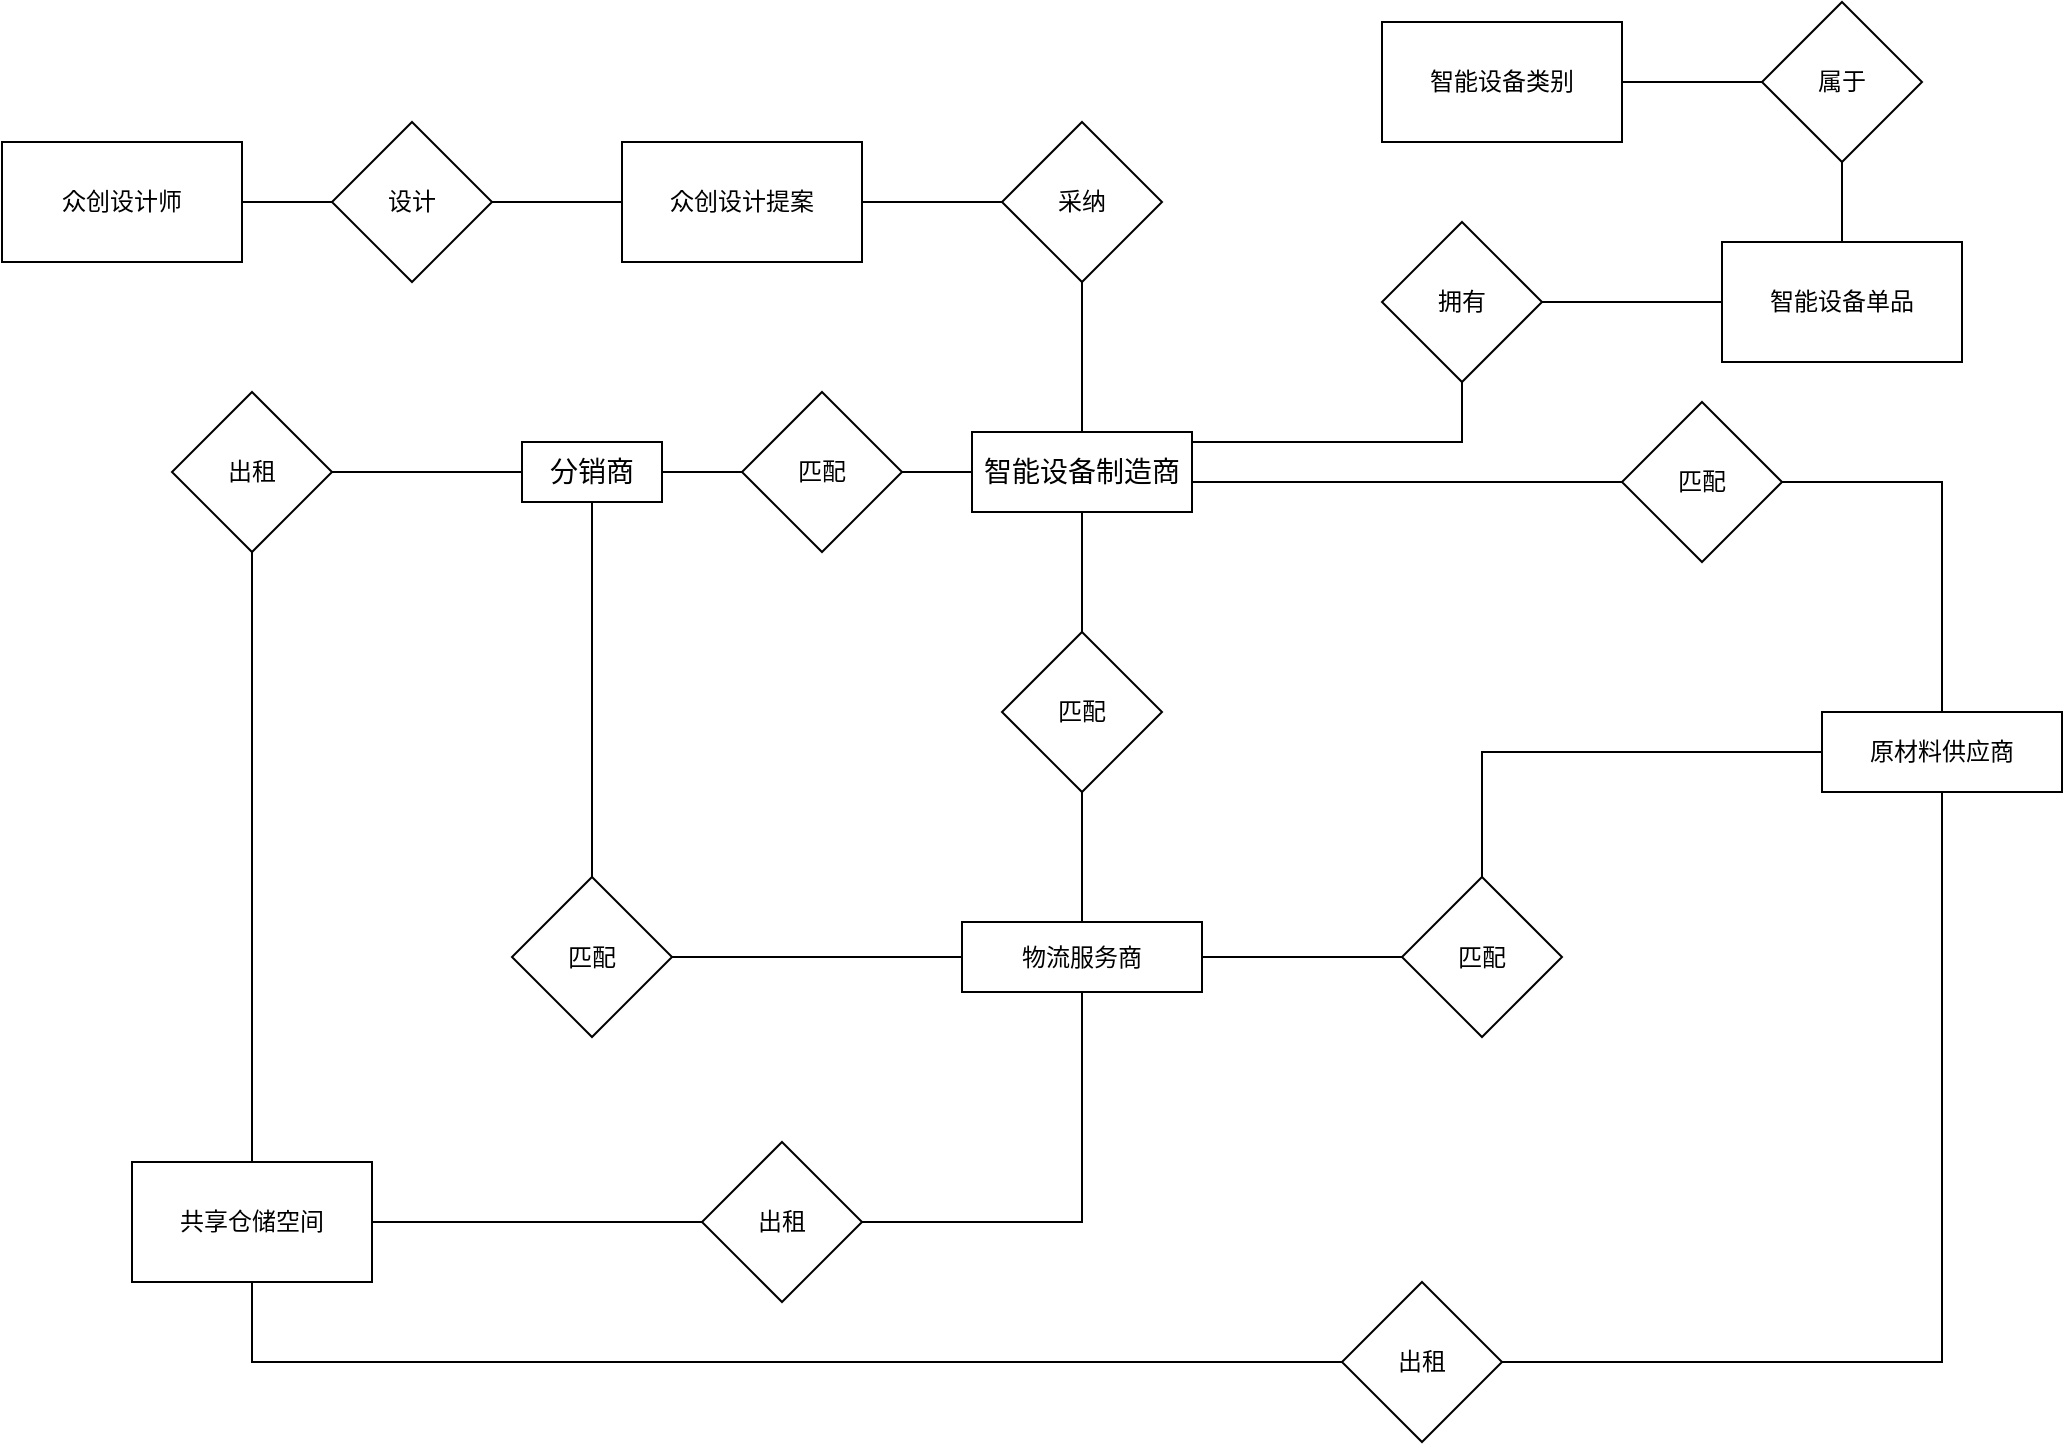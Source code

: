 <mxfile version="27.0.8">
  <diagram name="第 1 页" id="NLyDy_c4ILQTAn3C1P5e">
    <mxGraphModel dx="2574" dy="2189" grid="1" gridSize="10" guides="1" tooltips="1" connect="1" arrows="1" fold="1" page="1" pageScale="1" pageWidth="827" pageHeight="1169" math="0" shadow="0">
      <root>
        <mxCell id="0" />
        <mxCell id="1" parent="0" />
        <mxCell id="mh6quc94ODAn92hJInXg-6" value="" style="edgeStyle=orthogonalEdgeStyle;rounded=0;orthogonalLoop=1;jettySize=auto;html=1;endArrow=none;startFill=0;exitX=1;exitY=0.75;exitDx=0;exitDy=0;" parent="1" source="mh6quc94ODAn92hJInXg-1" target="mh6quc94ODAn92hJInXg-5" edge="1">
          <mxGeometry relative="1" as="geometry">
            <Array as="points">
              <mxPoint x="345" y="100" />
            </Array>
          </mxGeometry>
        </mxCell>
        <mxCell id="mh6quc94ODAn92hJInXg-9" value="" style="edgeStyle=orthogonalEdgeStyle;shape=connector;rounded=0;orthogonalLoop=1;jettySize=auto;html=1;strokeColor=default;align=center;verticalAlign=middle;fontFamily=Helvetica;fontSize=11;fontColor=default;labelBackgroundColor=default;startFill=0;endArrow=none;" parent="1" source="mh6quc94ODAn92hJInXg-1" target="mh6quc94ODAn92hJInXg-8" edge="1">
          <mxGeometry relative="1" as="geometry" />
        </mxCell>
        <mxCell id="mh6quc94ODAn92hJInXg-18" value="" style="edgeStyle=orthogonalEdgeStyle;shape=connector;rounded=0;orthogonalLoop=1;jettySize=auto;html=1;strokeColor=default;align=center;verticalAlign=middle;fontFamily=Helvetica;fontSize=11;fontColor=default;labelBackgroundColor=default;startFill=0;endArrow=none;" parent="1" source="mh6quc94ODAn92hJInXg-1" target="mh6quc94ODAn92hJInXg-17" edge="1">
          <mxGeometry relative="1" as="geometry" />
        </mxCell>
        <mxCell id="mh6quc94ODAn92hJInXg-22" value="" style="edgeStyle=orthogonalEdgeStyle;shape=connector;rounded=0;orthogonalLoop=1;jettySize=auto;html=1;strokeColor=default;align=center;verticalAlign=middle;fontFamily=Helvetica;fontSize=11;fontColor=default;labelBackgroundColor=default;startFill=0;endArrow=none;" parent="1" source="mh6quc94ODAn92hJInXg-1" target="mh6quc94ODAn92hJInXg-21" edge="1">
          <mxGeometry relative="1" as="geometry" />
        </mxCell>
        <mxCell id="mh6quc94ODAn92hJInXg-30" value="" style="edgeStyle=orthogonalEdgeStyle;shape=connector;rounded=0;orthogonalLoop=1;jettySize=auto;html=1;strokeColor=default;align=center;verticalAlign=middle;fontFamily=Helvetica;fontSize=11;fontColor=default;labelBackgroundColor=default;startFill=0;endArrow=none;" parent="1" source="mh6quc94ODAn92hJInXg-1" target="mh6quc94ODAn92hJInXg-29" edge="1">
          <mxGeometry relative="1" as="geometry">
            <Array as="points">
              <mxPoint x="480" y="80" />
            </Array>
          </mxGeometry>
        </mxCell>
        <mxCell id="mh6quc94ODAn92hJInXg-1" value="&lt;font style=&quot;font-size: 14px;&quot;&gt;智能设备制造商&lt;/font&gt;" style="html=1;dashed=0;whiteSpace=wrap;" parent="1" vertex="1">
          <mxGeometry x="235" y="75" width="110" height="40" as="geometry" />
        </mxCell>
        <mxCell id="mh6quc94ODAn92hJInXg-14" value="" style="edgeStyle=orthogonalEdgeStyle;shape=connector;rounded=0;orthogonalLoop=1;jettySize=auto;html=1;strokeColor=default;align=center;verticalAlign=middle;fontFamily=Helvetica;fontSize=11;fontColor=default;labelBackgroundColor=default;startFill=0;endArrow=none;" parent="1" source="mh6quc94ODAn92hJInXg-5" target="mh6quc94ODAn92hJInXg-13" edge="1">
          <mxGeometry relative="1" as="geometry" />
        </mxCell>
        <mxCell id="mh6quc94ODAn92hJInXg-5" value="匹配" style="rhombus;whiteSpace=wrap;html=1;dashed=0;" parent="1" vertex="1">
          <mxGeometry x="560" y="60" width="80" height="80" as="geometry" />
        </mxCell>
        <mxCell id="mh6quc94ODAn92hJInXg-12" value="" style="edgeStyle=orthogonalEdgeStyle;shape=connector;rounded=0;orthogonalLoop=1;jettySize=auto;html=1;strokeColor=default;align=center;verticalAlign=middle;fontFamily=Helvetica;fontSize=11;fontColor=default;labelBackgroundColor=default;startFill=0;endArrow=none;" parent="1" source="mh6quc94ODAn92hJInXg-8" target="mh6quc94ODAn92hJInXg-11" edge="1">
          <mxGeometry relative="1" as="geometry" />
        </mxCell>
        <mxCell id="mh6quc94ODAn92hJInXg-8" value="匹配" style="rhombus;whiteSpace=wrap;html=1;dashed=0;" parent="1" vertex="1">
          <mxGeometry x="120" y="55" width="80" height="80" as="geometry" />
        </mxCell>
        <mxCell id="mh6quc94ODAn92hJInXg-40" value="" style="edgeStyle=orthogonalEdgeStyle;shape=connector;rounded=0;orthogonalLoop=1;jettySize=auto;html=1;strokeColor=default;align=center;verticalAlign=middle;fontFamily=Helvetica;fontSize=11;fontColor=default;labelBackgroundColor=default;startFill=0;endArrow=none;" parent="1" source="mh6quc94ODAn92hJInXg-11" target="mh6quc94ODAn92hJInXg-39" edge="1">
          <mxGeometry relative="1" as="geometry" />
        </mxCell>
        <mxCell id="mh6quc94ODAn92hJInXg-45" value="" style="edgeStyle=orthogonalEdgeStyle;shape=connector;rounded=0;orthogonalLoop=1;jettySize=auto;html=1;strokeColor=default;align=center;verticalAlign=middle;fontFamily=Helvetica;fontSize=11;fontColor=default;labelBackgroundColor=default;startFill=0;endArrow=none;" parent="1" source="mh6quc94ODAn92hJInXg-11" target="mh6quc94ODAn92hJInXg-44" edge="1">
          <mxGeometry relative="1" as="geometry" />
        </mxCell>
        <mxCell id="mh6quc94ODAn92hJInXg-11" value="&lt;font style=&quot;font-size: 14px;&quot;&gt;分销商&lt;/font&gt;" style="whiteSpace=wrap;html=1;dashed=0;" parent="1" vertex="1">
          <mxGeometry x="10" y="80" width="70" height="30" as="geometry" />
        </mxCell>
        <mxCell id="mh6quc94ODAn92hJInXg-13" value="原材料供应商" style="whiteSpace=wrap;html=1;dashed=0;" parent="1" vertex="1">
          <mxGeometry x="660" y="215" width="120" height="40" as="geometry" />
        </mxCell>
        <mxCell id="mh6quc94ODAn92hJInXg-20" value="" style="edgeStyle=orthogonalEdgeStyle;shape=connector;rounded=0;orthogonalLoop=1;jettySize=auto;html=1;strokeColor=default;align=center;verticalAlign=middle;fontFamily=Helvetica;fontSize=11;fontColor=default;labelBackgroundColor=default;startFill=0;endArrow=none;" parent="1" source="mh6quc94ODAn92hJInXg-17" target="mh6quc94ODAn92hJInXg-19" edge="1">
          <mxGeometry relative="1" as="geometry" />
        </mxCell>
        <mxCell id="mh6quc94ODAn92hJInXg-17" value="匹配" style="rhombus;whiteSpace=wrap;html=1;dashed=0;" parent="1" vertex="1">
          <mxGeometry x="250" y="175" width="80" height="80" as="geometry" />
        </mxCell>
        <mxCell id="mh6quc94ODAn92hJInXg-38" value="" style="edgeStyle=orthogonalEdgeStyle;shape=connector;rounded=0;orthogonalLoop=1;jettySize=auto;html=1;strokeColor=default;align=center;verticalAlign=middle;fontFamily=Helvetica;fontSize=11;fontColor=default;labelBackgroundColor=default;startFill=0;endArrow=none;" parent="1" source="mh6quc94ODAn92hJInXg-19" target="mh6quc94ODAn92hJInXg-37" edge="1">
          <mxGeometry relative="1" as="geometry" />
        </mxCell>
        <mxCell id="mh6quc94ODAn92hJInXg-19" value="物流服务商" style="whiteSpace=wrap;html=1;dashed=0;" parent="1" vertex="1">
          <mxGeometry x="230" y="320" width="120" height="35" as="geometry" />
        </mxCell>
        <mxCell id="mh6quc94ODAn92hJInXg-24" value="" style="edgeStyle=orthogonalEdgeStyle;shape=connector;rounded=0;orthogonalLoop=1;jettySize=auto;html=1;strokeColor=default;align=center;verticalAlign=middle;fontFamily=Helvetica;fontSize=11;fontColor=default;labelBackgroundColor=default;startFill=0;endArrow=none;" parent="1" source="mh6quc94ODAn92hJInXg-21" target="mh6quc94ODAn92hJInXg-23" edge="1">
          <mxGeometry relative="1" as="geometry" />
        </mxCell>
        <mxCell id="mh6quc94ODAn92hJInXg-21" value="采纳" style="rhombus;whiteSpace=wrap;html=1;dashed=0;" parent="1" vertex="1">
          <mxGeometry x="250" y="-80" width="80" height="80" as="geometry" />
        </mxCell>
        <mxCell id="mh6quc94ODAn92hJInXg-26" value="" style="edgeStyle=orthogonalEdgeStyle;shape=connector;rounded=0;orthogonalLoop=1;jettySize=auto;html=1;strokeColor=default;align=center;verticalAlign=middle;fontFamily=Helvetica;fontSize=11;fontColor=default;labelBackgroundColor=default;startFill=0;endArrow=none;" parent="1" source="mh6quc94ODAn92hJInXg-23" target="mh6quc94ODAn92hJInXg-25" edge="1">
          <mxGeometry relative="1" as="geometry" />
        </mxCell>
        <mxCell id="mh6quc94ODAn92hJInXg-23" value="众创设计提案" style="whiteSpace=wrap;html=1;dashed=0;" parent="1" vertex="1">
          <mxGeometry x="60" y="-70" width="120" height="60" as="geometry" />
        </mxCell>
        <mxCell id="mh6quc94ODAn92hJInXg-28" value="" style="edgeStyle=orthogonalEdgeStyle;shape=connector;rounded=0;orthogonalLoop=1;jettySize=auto;html=1;strokeColor=default;align=center;verticalAlign=middle;fontFamily=Helvetica;fontSize=11;fontColor=default;labelBackgroundColor=default;startFill=0;endArrow=none;" parent="1" source="mh6quc94ODAn92hJInXg-25" target="mh6quc94ODAn92hJInXg-27" edge="1">
          <mxGeometry relative="1" as="geometry" />
        </mxCell>
        <mxCell id="mh6quc94ODAn92hJInXg-25" value="设计" style="rhombus;whiteSpace=wrap;html=1;dashed=0;" parent="1" vertex="1">
          <mxGeometry x="-85" y="-80" width="80" height="80" as="geometry" />
        </mxCell>
        <mxCell id="mh6quc94ODAn92hJInXg-27" value="众创设计师" style="whiteSpace=wrap;html=1;dashed=0;" parent="1" vertex="1">
          <mxGeometry x="-250" y="-70" width="120" height="60" as="geometry" />
        </mxCell>
        <mxCell id="mh6quc94ODAn92hJInXg-32" value="" style="edgeStyle=orthogonalEdgeStyle;shape=connector;rounded=0;orthogonalLoop=1;jettySize=auto;html=1;strokeColor=default;align=center;verticalAlign=middle;fontFamily=Helvetica;fontSize=11;fontColor=default;labelBackgroundColor=default;startFill=0;endArrow=none;" parent="1" source="mh6quc94ODAn92hJInXg-29" target="mh6quc94ODAn92hJInXg-31" edge="1">
          <mxGeometry relative="1" as="geometry" />
        </mxCell>
        <mxCell id="mh6quc94ODAn92hJInXg-29" value="拥有" style="rhombus;whiteSpace=wrap;html=1;dashed=0;" parent="1" vertex="1">
          <mxGeometry x="440" y="-30" width="80" height="80" as="geometry" />
        </mxCell>
        <mxCell id="mh6quc94ODAn92hJInXg-34" value="" style="edgeStyle=orthogonalEdgeStyle;shape=connector;rounded=0;orthogonalLoop=1;jettySize=auto;html=1;strokeColor=default;align=center;verticalAlign=middle;fontFamily=Helvetica;fontSize=11;fontColor=default;labelBackgroundColor=default;startFill=0;endArrow=none;" parent="1" source="mh6quc94ODAn92hJInXg-31" target="mh6quc94ODAn92hJInXg-33" edge="1">
          <mxGeometry relative="1" as="geometry" />
        </mxCell>
        <mxCell id="mh6quc94ODAn92hJInXg-31" value="智能设备单品" style="whiteSpace=wrap;html=1;dashed=0;" parent="1" vertex="1">
          <mxGeometry x="610" y="-20" width="120" height="60" as="geometry" />
        </mxCell>
        <mxCell id="mh6quc94ODAn92hJInXg-36" value="" style="edgeStyle=orthogonalEdgeStyle;shape=connector;rounded=0;orthogonalLoop=1;jettySize=auto;html=1;strokeColor=default;align=center;verticalAlign=middle;fontFamily=Helvetica;fontSize=11;fontColor=default;labelBackgroundColor=default;startFill=0;endArrow=none;" parent="1" source="mh6quc94ODAn92hJInXg-33" target="mh6quc94ODAn92hJInXg-35" edge="1">
          <mxGeometry relative="1" as="geometry" />
        </mxCell>
        <mxCell id="mh6quc94ODAn92hJInXg-33" value="属于" style="rhombus;whiteSpace=wrap;html=1;dashed=0;" parent="1" vertex="1">
          <mxGeometry x="630" y="-140" width="80" height="80" as="geometry" />
        </mxCell>
        <mxCell id="mh6quc94ODAn92hJInXg-35" value="智能设备类别" style="whiteSpace=wrap;html=1;dashed=0;" parent="1" vertex="1">
          <mxGeometry x="440" y="-130" width="120" height="60" as="geometry" />
        </mxCell>
        <mxCell id="mh6quc94ODAn92hJInXg-42" style="edgeStyle=orthogonalEdgeStyle;shape=connector;rounded=0;orthogonalLoop=1;jettySize=auto;html=1;exitX=0.5;exitY=0;exitDx=0;exitDy=0;entryX=0;entryY=0.5;entryDx=0;entryDy=0;strokeColor=default;align=center;verticalAlign=middle;fontFamily=Helvetica;fontSize=11;fontColor=default;labelBackgroundColor=default;startFill=0;endArrow=none;" parent="1" source="mh6quc94ODAn92hJInXg-37" target="mh6quc94ODAn92hJInXg-13" edge="1">
          <mxGeometry relative="1" as="geometry">
            <Array as="points">
              <mxPoint x="490" y="235" />
            </Array>
          </mxGeometry>
        </mxCell>
        <mxCell id="mh6quc94ODAn92hJInXg-37" value="匹配" style="rhombus;whiteSpace=wrap;html=1;dashed=0;" parent="1" vertex="1">
          <mxGeometry x="450" y="297.5" width="80" height="80" as="geometry" />
        </mxCell>
        <mxCell id="mh6quc94ODAn92hJInXg-41" style="edgeStyle=orthogonalEdgeStyle;shape=connector;rounded=0;orthogonalLoop=1;jettySize=auto;html=1;entryX=0;entryY=0.5;entryDx=0;entryDy=0;strokeColor=default;align=center;verticalAlign=middle;fontFamily=Helvetica;fontSize=11;fontColor=default;labelBackgroundColor=default;startFill=0;endArrow=none;exitX=1;exitY=0.5;exitDx=0;exitDy=0;" parent="1" source="mh6quc94ODAn92hJInXg-39" target="mh6quc94ODAn92hJInXg-19" edge="1">
          <mxGeometry relative="1" as="geometry" />
        </mxCell>
        <mxCell id="mh6quc94ODAn92hJInXg-39" value="匹配" style="rhombus;whiteSpace=wrap;html=1;dashed=0;" parent="1" vertex="1">
          <mxGeometry x="5" y="297.5" width="80" height="80" as="geometry" />
        </mxCell>
        <mxCell id="mh6quc94ODAn92hJInXg-47" value="" style="edgeStyle=orthogonalEdgeStyle;shape=connector;rounded=0;orthogonalLoop=1;jettySize=auto;html=1;strokeColor=default;align=center;verticalAlign=middle;fontFamily=Helvetica;fontSize=11;fontColor=default;labelBackgroundColor=default;startFill=0;endArrow=none;" parent="1" source="mh6quc94ODAn92hJInXg-44" target="mh6quc94ODAn92hJInXg-46" edge="1">
          <mxGeometry relative="1" as="geometry">
            <Array as="points">
              <mxPoint x="-125" y="450" />
              <mxPoint x="-125" y="450" />
            </Array>
          </mxGeometry>
        </mxCell>
        <mxCell id="mh6quc94ODAn92hJInXg-44" value="出租" style="rhombus;whiteSpace=wrap;html=1;dashed=0;" parent="1" vertex="1">
          <mxGeometry x="-165" y="55" width="80" height="80" as="geometry" />
        </mxCell>
        <mxCell id="mh6quc94ODAn92hJInXg-55" value="" style="edgeStyle=orthogonalEdgeStyle;shape=connector;rounded=0;orthogonalLoop=1;jettySize=auto;html=1;strokeColor=default;align=center;verticalAlign=middle;fontFamily=Helvetica;fontSize=11;fontColor=default;labelBackgroundColor=default;startFill=0;endArrow=none;exitX=0.5;exitY=1;exitDx=0;exitDy=0;entryX=0;entryY=0.5;entryDx=0;entryDy=0;" parent="1" source="mh6quc94ODAn92hJInXg-46" target="mh6quc94ODAn92hJInXg-54" edge="1">
          <mxGeometry relative="1" as="geometry" />
        </mxCell>
        <mxCell id="mh6quc94ODAn92hJInXg-46" value="共享仓储空间" style="whiteSpace=wrap;html=1;dashed=0;" parent="1" vertex="1">
          <mxGeometry x="-185" y="440" width="120" height="60" as="geometry" />
        </mxCell>
        <mxCell id="mh6quc94ODAn92hJInXg-51" style="edgeStyle=orthogonalEdgeStyle;shape=connector;rounded=0;orthogonalLoop=1;jettySize=auto;html=1;entryX=0.5;entryY=1;entryDx=0;entryDy=0;strokeColor=default;align=center;verticalAlign=middle;fontFamily=Helvetica;fontSize=11;fontColor=default;labelBackgroundColor=default;startFill=0;endArrow=none;" parent="1" source="mh6quc94ODAn92hJInXg-49" target="mh6quc94ODAn92hJInXg-19" edge="1">
          <mxGeometry relative="1" as="geometry" />
        </mxCell>
        <mxCell id="mh6quc94ODAn92hJInXg-57" style="edgeStyle=orthogonalEdgeStyle;shape=connector;rounded=0;orthogonalLoop=1;jettySize=auto;html=1;entryX=1;entryY=0.5;entryDx=0;entryDy=0;strokeColor=default;align=center;verticalAlign=middle;fontFamily=Helvetica;fontSize=11;fontColor=default;labelBackgroundColor=default;startFill=0;endArrow=none;" parent="1" source="mh6quc94ODAn92hJInXg-49" target="mh6quc94ODAn92hJInXg-46" edge="1">
          <mxGeometry relative="1" as="geometry" />
        </mxCell>
        <mxCell id="mh6quc94ODAn92hJInXg-49" value="出租" style="rhombus;whiteSpace=wrap;html=1;dashed=0;" parent="1" vertex="1">
          <mxGeometry x="100" y="430" width="80" height="80" as="geometry" />
        </mxCell>
        <mxCell id="mh6quc94ODAn92hJInXg-56" style="edgeStyle=orthogonalEdgeStyle;shape=connector;rounded=0;orthogonalLoop=1;jettySize=auto;html=1;entryX=0.5;entryY=1;entryDx=0;entryDy=0;strokeColor=default;align=center;verticalAlign=middle;fontFamily=Helvetica;fontSize=11;fontColor=default;labelBackgroundColor=default;startFill=0;endArrow=none;" parent="1" source="mh6quc94ODAn92hJInXg-54" target="mh6quc94ODAn92hJInXg-13" edge="1">
          <mxGeometry relative="1" as="geometry" />
        </mxCell>
        <mxCell id="mh6quc94ODAn92hJInXg-54" value="出租" style="rhombus;whiteSpace=wrap;html=1;dashed=0;" parent="1" vertex="1">
          <mxGeometry x="420" y="500" width="80" height="80" as="geometry" />
        </mxCell>
      </root>
    </mxGraphModel>
  </diagram>
</mxfile>
